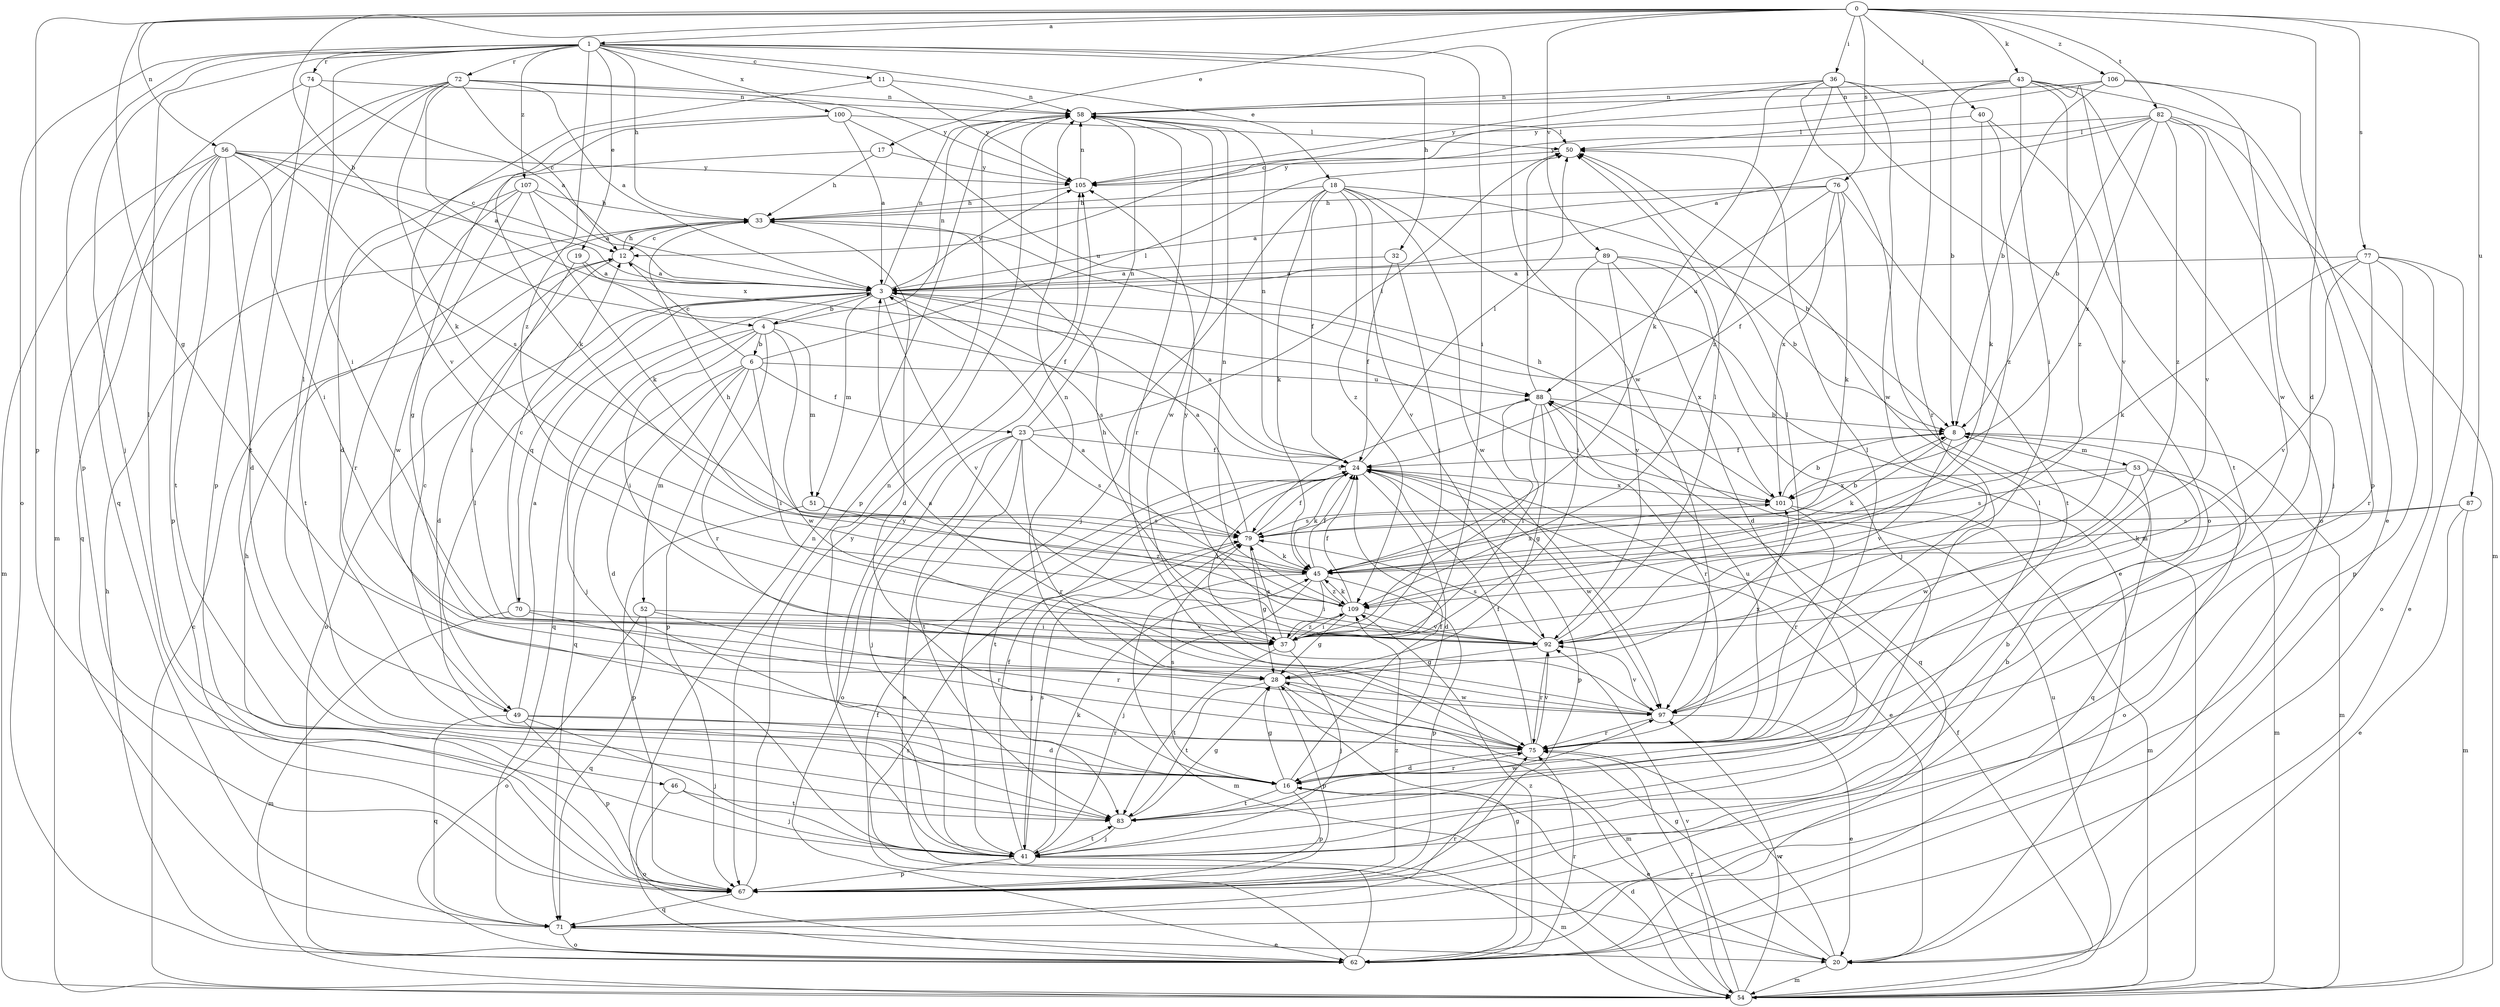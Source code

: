 strict digraph  {
0;
1;
3;
4;
6;
8;
11;
12;
16;
17;
18;
19;
20;
23;
24;
28;
32;
33;
36;
37;
40;
41;
43;
45;
46;
49;
50;
51;
52;
53;
54;
56;
58;
62;
67;
70;
71;
72;
74;
75;
76;
77;
79;
82;
83;
87;
88;
89;
92;
97;
100;
101;
105;
106;
107;
109;
0 -> 1  [label=a];
0 -> 4  [label=b];
0 -> 16  [label=d];
0 -> 17  [label=e];
0 -> 28  [label=g];
0 -> 36  [label=i];
0 -> 40  [label=j];
0 -> 43  [label=k];
0 -> 56  [label=n];
0 -> 67  [label=p];
0 -> 76  [label=s];
0 -> 77  [label=s];
0 -> 82  [label=t];
0 -> 87  [label=u];
0 -> 89  [label=v];
0 -> 106  [label=z];
1 -> 11  [label=c];
1 -> 18  [label=e];
1 -> 19  [label=e];
1 -> 32  [label=h];
1 -> 33  [label=h];
1 -> 37  [label=i];
1 -> 41  [label=j];
1 -> 46  [label=l];
1 -> 49  [label=l];
1 -> 62  [label=o];
1 -> 67  [label=p];
1 -> 72  [label=r];
1 -> 74  [label=r];
1 -> 97  [label=w];
1 -> 100  [label=x];
1 -> 107  [label=z];
1 -> 109  [label=z];
3 -> 4  [label=b];
3 -> 49  [label=l];
3 -> 51  [label=m];
3 -> 58  [label=n];
3 -> 62  [label=o];
3 -> 70  [label=q];
3 -> 79  [label=s];
3 -> 92  [label=v];
3 -> 101  [label=x];
3 -> 105  [label=y];
4 -> 6  [label=b];
4 -> 37  [label=i];
4 -> 41  [label=j];
4 -> 51  [label=m];
4 -> 58  [label=n];
4 -> 71  [label=q];
4 -> 75  [label=r];
4 -> 97  [label=w];
6 -> 12  [label=c];
6 -> 16  [label=d];
6 -> 23  [label=f];
6 -> 37  [label=i];
6 -> 50  [label=l];
6 -> 52  [label=m];
6 -> 67  [label=p];
6 -> 71  [label=q];
6 -> 88  [label=u];
8 -> 24  [label=f];
8 -> 45  [label=k];
8 -> 53  [label=m];
8 -> 54  [label=m];
8 -> 92  [label=v];
11 -> 58  [label=n];
11 -> 92  [label=v];
11 -> 105  [label=y];
12 -> 3  [label=a];
12 -> 16  [label=d];
12 -> 33  [label=h];
16 -> 20  [label=e];
16 -> 24  [label=f];
16 -> 28  [label=g];
16 -> 67  [label=p];
16 -> 75  [label=r];
16 -> 79  [label=s];
16 -> 83  [label=t];
17 -> 28  [label=g];
17 -> 33  [label=h];
17 -> 105  [label=y];
18 -> 8  [label=b];
18 -> 20  [label=e];
18 -> 24  [label=f];
18 -> 33  [label=h];
18 -> 41  [label=j];
18 -> 45  [label=k];
18 -> 92  [label=v];
18 -> 97  [label=w];
18 -> 109  [label=z];
19 -> 3  [label=a];
19 -> 24  [label=f];
19 -> 37  [label=i];
20 -> 28  [label=g];
20 -> 54  [label=m];
20 -> 75  [label=r];
23 -> 20  [label=e];
23 -> 24  [label=f];
23 -> 41  [label=j];
23 -> 50  [label=l];
23 -> 58  [label=n];
23 -> 62  [label=o];
23 -> 75  [label=r];
23 -> 79  [label=s];
23 -> 83  [label=t];
24 -> 3  [label=a];
24 -> 16  [label=d];
24 -> 20  [label=e];
24 -> 37  [label=i];
24 -> 45  [label=k];
24 -> 50  [label=l];
24 -> 58  [label=n];
24 -> 67  [label=p];
24 -> 83  [label=t];
24 -> 97  [label=w];
24 -> 101  [label=x];
28 -> 50  [label=l];
28 -> 54  [label=m];
28 -> 58  [label=n];
28 -> 67  [label=p];
28 -> 83  [label=t];
28 -> 97  [label=w];
32 -> 3  [label=a];
32 -> 24  [label=f];
32 -> 37  [label=i];
33 -> 12  [label=c];
33 -> 16  [label=d];
36 -> 45  [label=k];
36 -> 54  [label=m];
36 -> 58  [label=n];
36 -> 62  [label=o];
36 -> 75  [label=r];
36 -> 97  [label=w];
36 -> 105  [label=y];
36 -> 109  [label=z];
37 -> 41  [label=j];
37 -> 79  [label=s];
37 -> 83  [label=t];
37 -> 88  [label=u];
37 -> 109  [label=z];
40 -> 45  [label=k];
40 -> 50  [label=l];
40 -> 83  [label=t];
40 -> 109  [label=z];
41 -> 8  [label=b];
41 -> 24  [label=f];
41 -> 45  [label=k];
41 -> 50  [label=l];
41 -> 54  [label=m];
41 -> 58  [label=n];
41 -> 67  [label=p];
41 -> 79  [label=s];
41 -> 83  [label=t];
41 -> 105  [label=y];
43 -> 8  [label=b];
43 -> 12  [label=c];
43 -> 37  [label=i];
43 -> 58  [label=n];
43 -> 62  [label=o];
43 -> 67  [label=p];
43 -> 92  [label=v];
43 -> 109  [label=z];
45 -> 24  [label=f];
45 -> 33  [label=h];
45 -> 37  [label=i];
45 -> 41  [label=j];
45 -> 54  [label=m];
45 -> 67  [label=p];
45 -> 101  [label=x];
45 -> 109  [label=z];
46 -> 41  [label=j];
46 -> 62  [label=o];
46 -> 83  [label=t];
49 -> 3  [label=a];
49 -> 12  [label=c];
49 -> 16  [label=d];
49 -> 41  [label=j];
49 -> 67  [label=p];
49 -> 71  [label=q];
49 -> 75  [label=r];
50 -> 105  [label=y];
51 -> 67  [label=p];
51 -> 79  [label=s];
51 -> 109  [label=z];
52 -> 62  [label=o];
52 -> 71  [label=q];
52 -> 75  [label=r];
52 -> 92  [label=v];
53 -> 54  [label=m];
53 -> 62  [label=o];
53 -> 71  [label=q];
53 -> 79  [label=s];
53 -> 97  [label=w];
53 -> 101  [label=x];
54 -> 12  [label=c];
54 -> 16  [label=d];
54 -> 24  [label=f];
54 -> 75  [label=r];
54 -> 88  [label=u];
54 -> 92  [label=v];
54 -> 97  [label=w];
56 -> 3  [label=a];
56 -> 12  [label=c];
56 -> 16  [label=d];
56 -> 37  [label=i];
56 -> 54  [label=m];
56 -> 67  [label=p];
56 -> 71  [label=q];
56 -> 79  [label=s];
56 -> 83  [label=t];
56 -> 105  [label=y];
58 -> 50  [label=l];
58 -> 67  [label=p];
58 -> 75  [label=r];
58 -> 97  [label=w];
62 -> 24  [label=f];
62 -> 28  [label=g];
62 -> 33  [label=h];
62 -> 58  [label=n];
62 -> 75  [label=r];
62 -> 79  [label=s];
62 -> 109  [label=z];
67 -> 8  [label=b];
67 -> 33  [label=h];
67 -> 71  [label=q];
67 -> 105  [label=y];
67 -> 109  [label=z];
70 -> 12  [label=c];
70 -> 37  [label=i];
70 -> 54  [label=m];
70 -> 75  [label=r];
71 -> 20  [label=e];
71 -> 62  [label=o];
71 -> 75  [label=r];
72 -> 3  [label=a];
72 -> 12  [label=c];
72 -> 37  [label=i];
72 -> 45  [label=k];
72 -> 54  [label=m];
72 -> 58  [label=n];
72 -> 67  [label=p];
72 -> 101  [label=x];
72 -> 105  [label=y];
74 -> 3  [label=a];
74 -> 58  [label=n];
74 -> 71  [label=q];
74 -> 83  [label=t];
75 -> 16  [label=d];
75 -> 24  [label=f];
75 -> 50  [label=l];
75 -> 88  [label=u];
75 -> 92  [label=v];
76 -> 3  [label=a];
76 -> 24  [label=f];
76 -> 33  [label=h];
76 -> 45  [label=k];
76 -> 83  [label=t];
76 -> 88  [label=u];
76 -> 101  [label=x];
77 -> 3  [label=a];
77 -> 20  [label=e];
77 -> 45  [label=k];
77 -> 62  [label=o];
77 -> 67  [label=p];
77 -> 75  [label=r];
77 -> 92  [label=v];
79 -> 3  [label=a];
79 -> 8  [label=b];
79 -> 24  [label=f];
79 -> 28  [label=g];
79 -> 41  [label=j];
79 -> 45  [label=k];
82 -> 3  [label=a];
82 -> 8  [label=b];
82 -> 41  [label=j];
82 -> 50  [label=l];
82 -> 54  [label=m];
82 -> 92  [label=v];
82 -> 101  [label=x];
82 -> 105  [label=y];
82 -> 109  [label=z];
83 -> 28  [label=g];
83 -> 41  [label=j];
83 -> 97  [label=w];
87 -> 20  [label=e];
87 -> 45  [label=k];
87 -> 54  [label=m];
87 -> 79  [label=s];
88 -> 8  [label=b];
88 -> 28  [label=g];
88 -> 37  [label=i];
88 -> 50  [label=l];
88 -> 71  [label=q];
88 -> 75  [label=r];
88 -> 79  [label=s];
89 -> 3  [label=a];
89 -> 8  [label=b];
89 -> 16  [label=d];
89 -> 37  [label=i];
89 -> 41  [label=j];
89 -> 92  [label=v];
92 -> 28  [label=g];
92 -> 33  [label=h];
92 -> 50  [label=l];
92 -> 75  [label=r];
92 -> 79  [label=s];
92 -> 105  [label=y];
97 -> 3  [label=a];
97 -> 20  [label=e];
97 -> 75  [label=r];
97 -> 92  [label=v];
97 -> 101  [label=x];
100 -> 3  [label=a];
100 -> 16  [label=d];
100 -> 45  [label=k];
100 -> 50  [label=l];
100 -> 88  [label=u];
101 -> 8  [label=b];
101 -> 33  [label=h];
101 -> 54  [label=m];
101 -> 75  [label=r];
101 -> 79  [label=s];
105 -> 33  [label=h];
105 -> 58  [label=n];
106 -> 8  [label=b];
106 -> 20  [label=e];
106 -> 58  [label=n];
106 -> 97  [label=w];
106 -> 105  [label=y];
107 -> 3  [label=a];
107 -> 33  [label=h];
107 -> 45  [label=k];
107 -> 75  [label=r];
107 -> 83  [label=t];
107 -> 97  [label=w];
109 -> 3  [label=a];
109 -> 24  [label=f];
109 -> 28  [label=g];
109 -> 37  [label=i];
109 -> 45  [label=k];
109 -> 58  [label=n];
109 -> 92  [label=v];
}
